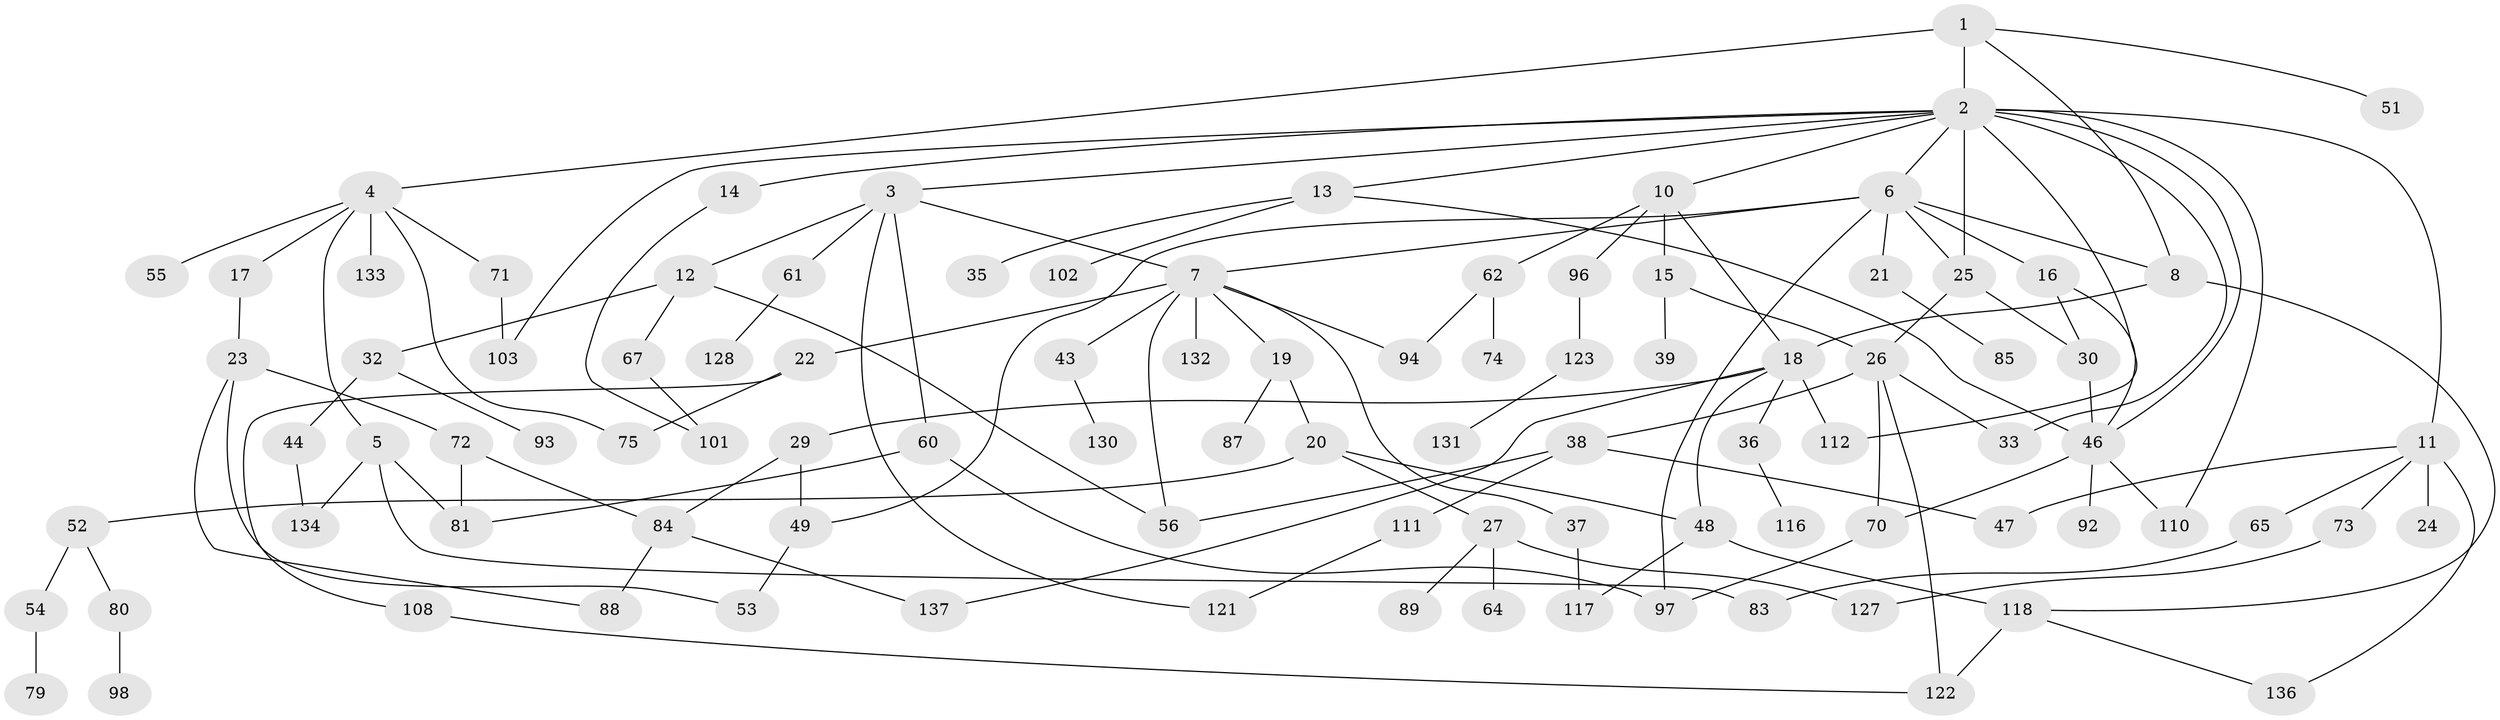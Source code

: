 // Generated by graph-tools (version 1.1) at 2025/23/03/03/25 07:23:33]
// undirected, 96 vertices, 134 edges
graph export_dot {
graph [start="1"]
  node [color=gray90,style=filled];
  1 [super="+119"];
  2 [super="+99"];
  3 [super="+9"];
  4 [super="+42"];
  5 [super="+100"];
  6 [super="+77"];
  7 [super="+45"];
  8 [super="+86"];
  10;
  11 [super="+31"];
  12 [super="+125"];
  13 [super="+40"];
  14 [super="+50"];
  15 [super="+115"];
  16;
  17;
  18 [super="+113"];
  19;
  20 [super="+57"];
  21 [super="+34"];
  22 [super="+41"];
  23 [super="+28"];
  24;
  25 [super="+82"];
  26 [super="+66"];
  27 [super="+58"];
  29 [super="+90"];
  30 [super="+95"];
  32;
  33;
  35 [super="+109"];
  36;
  37 [super="+78"];
  38 [super="+69"];
  39 [super="+68"];
  43;
  44 [super="+107"];
  46 [super="+129"];
  47;
  48;
  49 [super="+59"];
  51;
  52;
  53 [super="+106"];
  54;
  55;
  56 [super="+63"];
  60 [super="+104"];
  61;
  62 [super="+138"];
  64;
  65 [super="+76"];
  67;
  70 [super="+114"];
  71;
  72;
  73;
  74;
  75;
  79;
  80 [super="+135"];
  81 [super="+126"];
  83 [super="+105"];
  84 [super="+91"];
  85;
  87;
  88;
  89;
  92;
  93;
  94;
  96;
  97;
  98;
  101;
  102;
  103;
  108;
  110 [super="+120"];
  111;
  112;
  116;
  117;
  118 [super="+124"];
  121;
  122;
  123;
  127;
  128;
  130;
  131;
  132;
  133;
  134;
  136;
  137;
  1 -- 2 [weight=2];
  1 -- 4;
  1 -- 51;
  1 -- 8;
  2 -- 3;
  2 -- 6;
  2 -- 10;
  2 -- 11;
  2 -- 13;
  2 -- 14;
  2 -- 33;
  2 -- 103;
  2 -- 112;
  2 -- 46;
  2 -- 110;
  2 -- 25;
  3 -- 7;
  3 -- 121;
  3 -- 12;
  3 -- 61;
  3 -- 60;
  4 -- 5;
  4 -- 17;
  4 -- 55;
  4 -- 71;
  4 -- 75;
  4 -- 133;
  5 -- 83;
  5 -- 134;
  5 -- 81;
  6 -- 8;
  6 -- 16;
  6 -- 21;
  6 -- 25;
  6 -- 49;
  6 -- 97;
  6 -- 7;
  7 -- 19;
  7 -- 22;
  7 -- 37;
  7 -- 43;
  7 -- 94;
  7 -- 56;
  7 -- 132;
  8 -- 18;
  8 -- 118;
  10 -- 15;
  10 -- 18;
  10 -- 62;
  10 -- 96;
  11 -- 24;
  11 -- 65;
  11 -- 136;
  11 -- 73;
  11 -- 47;
  12 -- 32;
  12 -- 67;
  12 -- 56;
  13 -- 35;
  13 -- 46;
  13 -- 102;
  14 -- 101;
  15 -- 39;
  15 -- 26;
  16 -- 30;
  16 -- 46;
  17 -- 23;
  18 -- 29;
  18 -- 36;
  18 -- 48;
  18 -- 112;
  18 -- 137;
  19 -- 20;
  19 -- 87;
  20 -- 27;
  20 -- 52;
  20 -- 48;
  21 -- 85;
  22 -- 75;
  22 -- 108;
  23 -- 88;
  23 -- 72;
  23 -- 53;
  25 -- 26;
  25 -- 30;
  26 -- 38;
  26 -- 122;
  26 -- 33;
  26 -- 70;
  27 -- 64;
  27 -- 89;
  27 -- 127;
  29 -- 49;
  29 -- 84;
  30 -- 46;
  32 -- 44;
  32 -- 93;
  36 -- 116;
  37 -- 117;
  38 -- 47;
  38 -- 111;
  38 -- 56;
  43 -- 130;
  44 -- 134;
  46 -- 92;
  46 -- 110;
  46 -- 70;
  48 -- 117;
  48 -- 118;
  49 -- 53;
  52 -- 54;
  52 -- 80;
  54 -- 79;
  60 -- 81;
  60 -- 97;
  61 -- 128;
  62 -- 74;
  62 -- 94;
  65 -- 83;
  67 -- 101;
  70 -- 97;
  71 -- 103;
  72 -- 84;
  72 -- 81;
  73 -- 127;
  80 -- 98;
  84 -- 88;
  84 -- 137;
  96 -- 123;
  108 -- 122;
  111 -- 121;
  118 -- 136;
  118 -- 122;
  123 -- 131;
}
